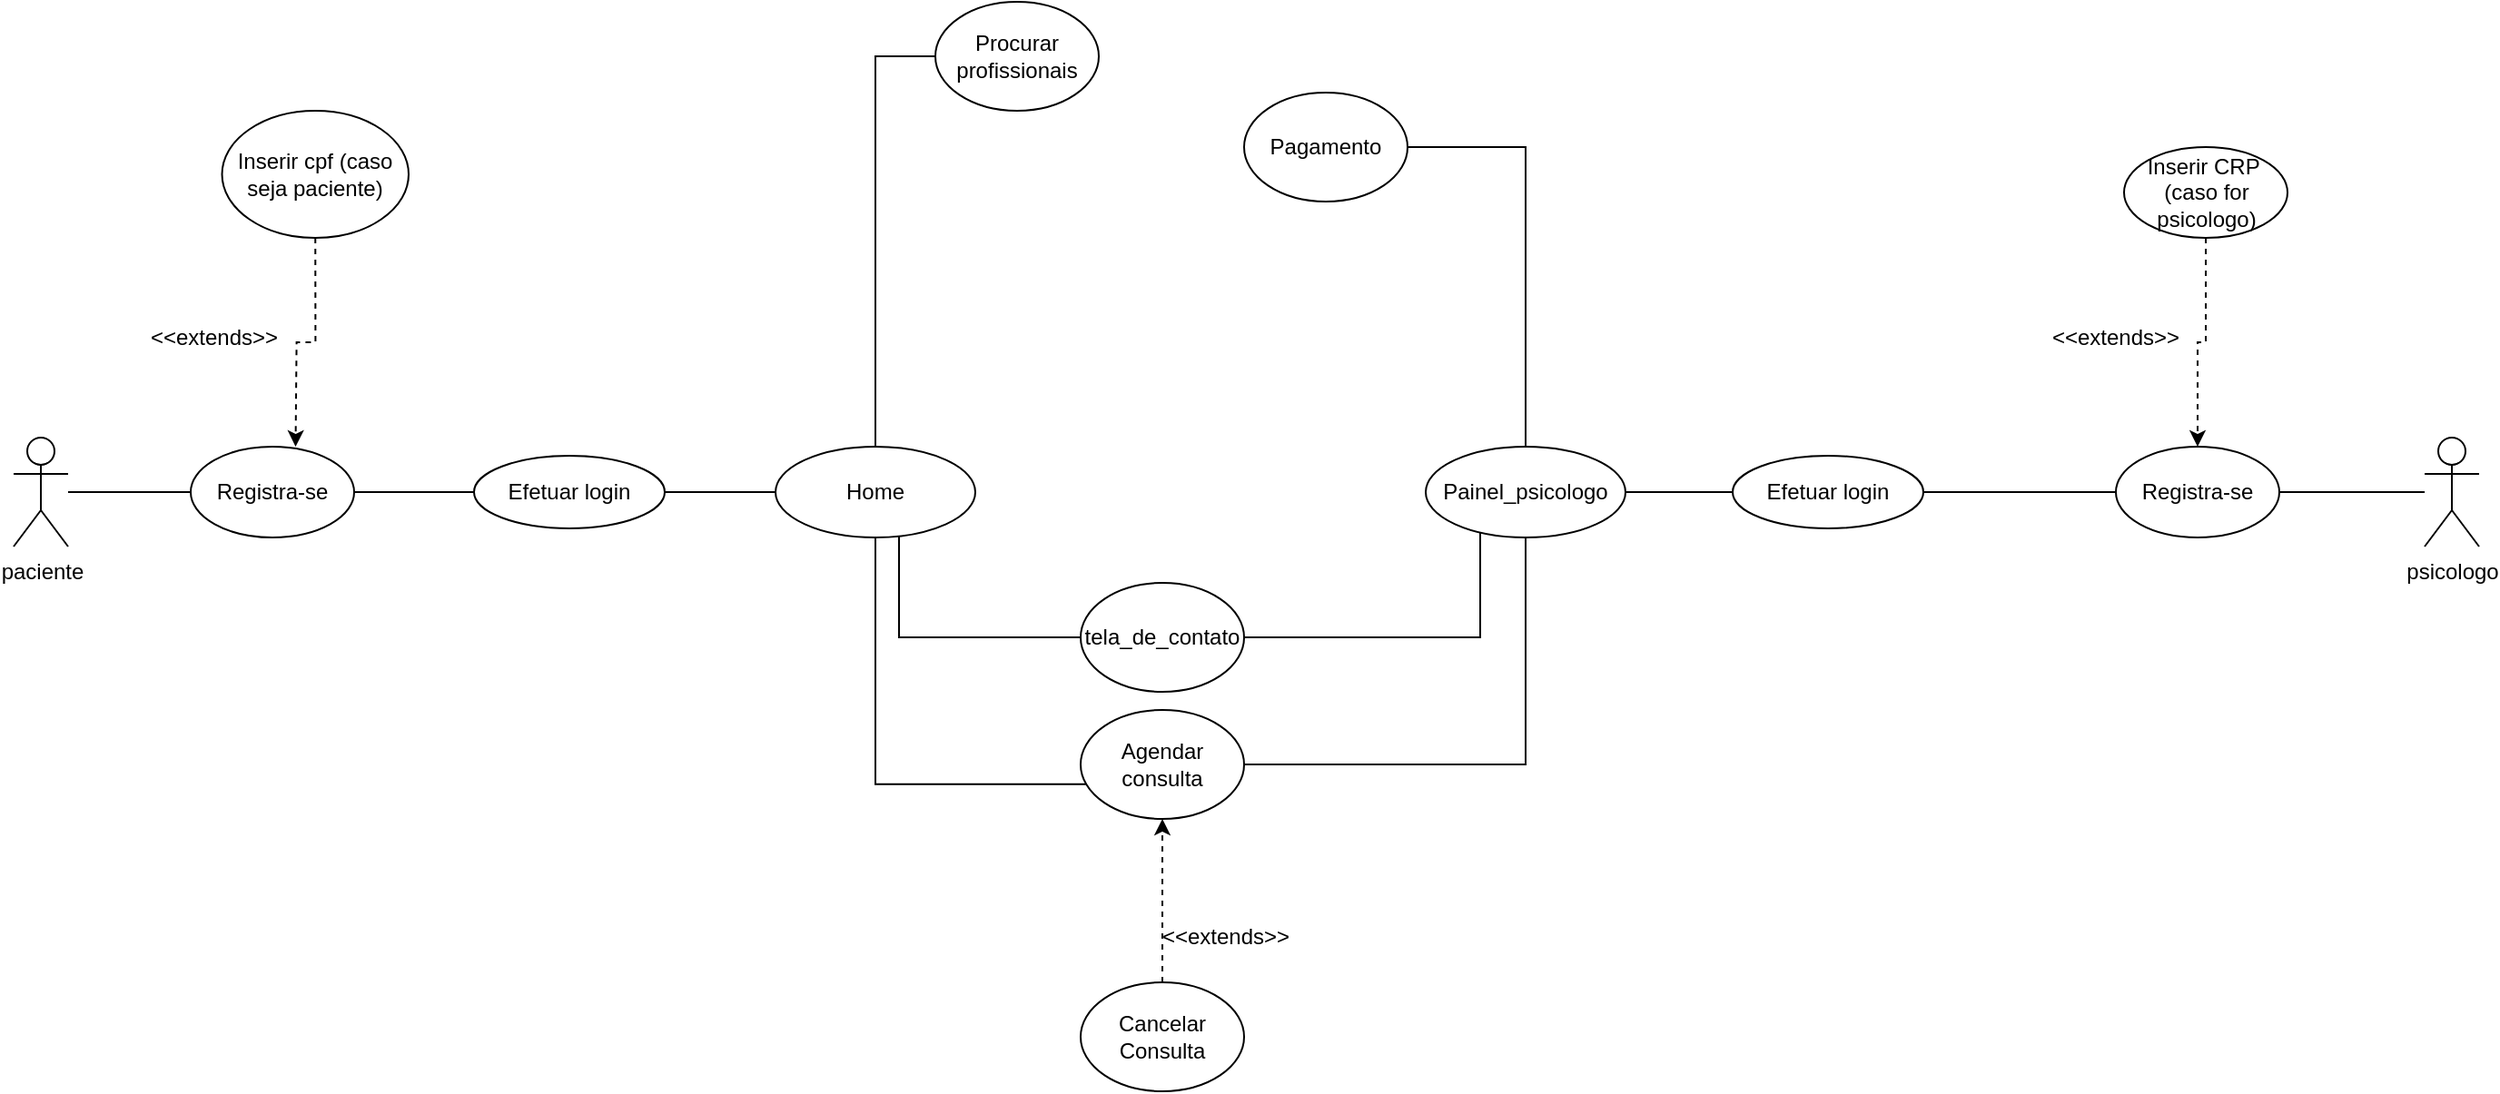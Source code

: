 <mxfile version="24.4.13" type="github">
  <diagram name="Página-1" id="Q_VguiuVrEZQRqO3uicU">
    <mxGraphModel dx="1354" dy="726" grid="1" gridSize="10" guides="1" tooltips="1" connect="1" arrows="1" fold="1" page="1" pageScale="1" pageWidth="827" pageHeight="1169" math="0" shadow="0">
      <root>
        <mxCell id="0" />
        <mxCell id="1" parent="0" />
        <mxCell id="ADaKmyJAbjMcSbpKmV_Y-32" style="edgeStyle=orthogonalEdgeStyle;rounded=0;orthogonalLoop=1;jettySize=auto;html=1;dashed=1;" parent="1" source="ADaKmyJAbjMcSbpKmV_Y-15" target="ifLDUNCxiRWPRFAWvjkK-13" edge="1">
          <mxGeometry relative="1" as="geometry">
            <mxPoint x="1770" y="185" as="targetPoint" />
          </mxGeometry>
        </mxCell>
        <mxCell id="ADaKmyJAbjMcSbpKmV_Y-15" value="Inserir CRP&amp;nbsp; (caso for psicologo)" style="ellipse;whiteSpace=wrap;html=1;" parent="1" vertex="1">
          <mxGeometry x="1874.5" y="160" width="90" height="50" as="geometry" />
        </mxCell>
        <mxCell id="ADaKmyJAbjMcSbpKmV_Y-27" style="edgeStyle=orthogonalEdgeStyle;rounded=0;orthogonalLoop=1;jettySize=auto;html=1;entryX=0.5;entryY=1;entryDx=0;entryDy=0;dashed=1;" parent="1" source="ADaKmyJAbjMcSbpKmV_Y-20" edge="1">
          <mxGeometry relative="1" as="geometry">
            <mxPoint x="1345.0" y="530" as="targetPoint" />
          </mxGeometry>
        </mxCell>
        <mxCell id="ADaKmyJAbjMcSbpKmV_Y-20" value="Cancelar Consulta" style="ellipse;whiteSpace=wrap;html=1;" parent="1" vertex="1">
          <mxGeometry x="1300" y="620" width="90" height="60" as="geometry" />
        </mxCell>
        <mxCell id="ADaKmyJAbjMcSbpKmV_Y-29" value="&amp;lt;&amp;lt;extends&amp;gt;&amp;gt;" style="text;html=1;align=center;verticalAlign=middle;whiteSpace=wrap;rounded=0;" parent="1" vertex="1">
          <mxGeometry x="1350" y="580" width="60" height="30" as="geometry" />
        </mxCell>
        <mxCell id="ADaKmyJAbjMcSbpKmV_Y-33" value="&amp;lt;&amp;lt;extends&amp;gt;&amp;gt;" style="text;html=1;align=center;verticalAlign=middle;whiteSpace=wrap;rounded=0;" parent="1" vertex="1">
          <mxGeometry x="1840" y="250" width="60" height="30" as="geometry" />
        </mxCell>
        <mxCell id="ifLDUNCxiRWPRFAWvjkK-19" style="edgeStyle=orthogonalEdgeStyle;rounded=0;orthogonalLoop=1;jettySize=auto;html=1;entryX=0;entryY=0.5;entryDx=0;entryDy=0;endArrow=none;endFill=0;" edge="1" parent="1" source="ifLDUNCxiRWPRFAWvjkK-2" target="ifLDUNCxiRWPRFAWvjkK-4">
          <mxGeometry relative="1" as="geometry" />
        </mxCell>
        <mxCell id="ifLDUNCxiRWPRFAWvjkK-2" value="&lt;font style=&quot;vertical-align: inherit;&quot;&gt;&lt;font style=&quot;vertical-align: inherit;&quot;&gt;paciente&lt;/font&gt;&lt;/font&gt;" style="shape=umlActor;verticalLabelPosition=bottom;verticalAlign=top;html=1;outlineConnect=0;" vertex="1" parent="1">
          <mxGeometry x="712.5" y="320" width="30" height="60" as="geometry" />
        </mxCell>
        <mxCell id="ifLDUNCxiRWPRFAWvjkK-24" style="edgeStyle=orthogonalEdgeStyle;rounded=0;orthogonalLoop=1;jettySize=auto;html=1;entryX=1;entryY=0.5;entryDx=0;entryDy=0;endArrow=none;endFill=0;" edge="1" parent="1" source="ifLDUNCxiRWPRFAWvjkK-3" target="ifLDUNCxiRWPRFAWvjkK-13">
          <mxGeometry relative="1" as="geometry" />
        </mxCell>
        <mxCell id="ifLDUNCxiRWPRFAWvjkK-3" value="&lt;font style=&quot;vertical-align: inherit;&quot;&gt;&lt;font style=&quot;vertical-align: inherit;&quot;&gt;psicologo&lt;/font&gt;&lt;/font&gt;&lt;div&gt;&lt;font style=&quot;vertical-align: inherit;&quot;&gt;&lt;font style=&quot;vertical-align: inherit;&quot;&gt;&lt;br&gt;&lt;/font&gt;&lt;/font&gt;&lt;/div&gt;" style="shape=umlActor;verticalLabelPosition=bottom;verticalAlign=top;html=1;outlineConnect=0;" vertex="1" parent="1">
          <mxGeometry x="2040" y="320" width="30" height="60" as="geometry" />
        </mxCell>
        <mxCell id="ifLDUNCxiRWPRFAWvjkK-20" style="edgeStyle=orthogonalEdgeStyle;rounded=0;orthogonalLoop=1;jettySize=auto;html=1;entryX=0;entryY=0.5;entryDx=0;entryDy=0;endArrow=none;endFill=0;" edge="1" parent="1" source="ifLDUNCxiRWPRFAWvjkK-4" target="ifLDUNCxiRWPRFAWvjkK-5">
          <mxGeometry relative="1" as="geometry" />
        </mxCell>
        <mxCell id="ifLDUNCxiRWPRFAWvjkK-4" value="&lt;font style=&quot;vertical-align: inherit;&quot;&gt;&lt;font style=&quot;vertical-align: inherit;&quot;&gt;Registra-se&lt;/font&gt;&lt;/font&gt;" style="ellipse;whiteSpace=wrap;html=1;" vertex="1" parent="1">
          <mxGeometry x="810" y="325" width="90" height="50" as="geometry" />
        </mxCell>
        <mxCell id="ifLDUNCxiRWPRFAWvjkK-21" style="edgeStyle=orthogonalEdgeStyle;rounded=0;orthogonalLoop=1;jettySize=auto;html=1;endArrow=none;endFill=0;" edge="1" parent="1" source="ifLDUNCxiRWPRFAWvjkK-5" target="ifLDUNCxiRWPRFAWvjkK-6">
          <mxGeometry relative="1" as="geometry" />
        </mxCell>
        <mxCell id="ifLDUNCxiRWPRFAWvjkK-5" value="&lt;font style=&quot;vertical-align: inherit;&quot;&gt;&lt;font style=&quot;vertical-align: inherit;&quot;&gt;Efetuar login&lt;/font&gt;&lt;/font&gt;" style="ellipse;whiteSpace=wrap;html=1;" vertex="1" parent="1">
          <mxGeometry x="966" y="330" width="105" height="40" as="geometry" />
        </mxCell>
        <mxCell id="ifLDUNCxiRWPRFAWvjkK-22" style="edgeStyle=orthogonalEdgeStyle;rounded=0;orthogonalLoop=1;jettySize=auto;html=1;entryX=0;entryY=0.5;entryDx=0;entryDy=0;endArrow=none;endFill=0;" edge="1" parent="1" source="ifLDUNCxiRWPRFAWvjkK-6" target="ifLDUNCxiRWPRFAWvjkK-10">
          <mxGeometry relative="1" as="geometry">
            <Array as="points">
              <mxPoint x="1200" y="430" />
            </Array>
          </mxGeometry>
        </mxCell>
        <mxCell id="ifLDUNCxiRWPRFAWvjkK-23" style="edgeStyle=orthogonalEdgeStyle;rounded=0;orthogonalLoop=1;jettySize=auto;html=1;entryX=0;entryY=0.5;entryDx=0;entryDy=0;endArrow=none;endFill=0;" edge="1" parent="1" source="ifLDUNCxiRWPRFAWvjkK-6" target="ifLDUNCxiRWPRFAWvjkK-7">
          <mxGeometry relative="1" as="geometry" />
        </mxCell>
        <mxCell id="ifLDUNCxiRWPRFAWvjkK-6" value="&lt;font style=&quot;vertical-align: inherit;&quot;&gt;&lt;font style=&quot;vertical-align: inherit;&quot;&gt;&lt;font style=&quot;vertical-align: inherit;&quot;&gt;&lt;font style=&quot;vertical-align: inherit;&quot;&gt;Home&lt;/font&gt;&lt;/font&gt;&lt;/font&gt;&lt;/font&gt;" style="ellipse;whiteSpace=wrap;html=1;" vertex="1" parent="1">
          <mxGeometry x="1132" y="325" width="110" height="50" as="geometry" />
        </mxCell>
        <mxCell id="ifLDUNCxiRWPRFAWvjkK-7" value="Procurar profissionais" style="ellipse;whiteSpace=wrap;html=1;" vertex="1" parent="1">
          <mxGeometry x="1220" y="80" width="90" height="60" as="geometry" />
        </mxCell>
        <mxCell id="ifLDUNCxiRWPRFAWvjkK-8" value="Agendar consulta" style="ellipse;whiteSpace=wrap;html=1;" vertex="1" parent="1">
          <mxGeometry x="1300" y="470" width="90" height="60" as="geometry" />
        </mxCell>
        <mxCell id="ifLDUNCxiRWPRFAWvjkK-9" value="Pagamento" style="ellipse;whiteSpace=wrap;html=1;" vertex="1" parent="1">
          <mxGeometry x="1390" y="130" width="90" height="60" as="geometry" />
        </mxCell>
        <mxCell id="ifLDUNCxiRWPRFAWvjkK-10" value="&lt;font style=&quot;vertical-align: inherit;&quot;&gt;&lt;font style=&quot;vertical-align: inherit;&quot;&gt;tela_de_contato&lt;/font&gt;&lt;/font&gt;" style="ellipse;whiteSpace=wrap;html=1;" vertex="1" parent="1">
          <mxGeometry x="1300" y="400" width="90" height="60" as="geometry" />
        </mxCell>
        <mxCell id="ifLDUNCxiRWPRFAWvjkK-25" style="edgeStyle=orthogonalEdgeStyle;rounded=0;orthogonalLoop=1;jettySize=auto;html=1;entryX=1;entryY=0.5;entryDx=0;entryDy=0;endArrow=none;endFill=0;" edge="1" parent="1" source="ifLDUNCxiRWPRFAWvjkK-13" target="ifLDUNCxiRWPRFAWvjkK-14">
          <mxGeometry relative="1" as="geometry" />
        </mxCell>
        <mxCell id="ifLDUNCxiRWPRFAWvjkK-13" value="&lt;font style=&quot;vertical-align: inherit;&quot;&gt;&lt;font style=&quot;vertical-align: inherit;&quot;&gt;Registra-se&lt;/font&gt;&lt;/font&gt;" style="ellipse;whiteSpace=wrap;html=1;" vertex="1" parent="1">
          <mxGeometry x="1870" y="325" width="90" height="50" as="geometry" />
        </mxCell>
        <mxCell id="ifLDUNCxiRWPRFAWvjkK-26" style="edgeStyle=orthogonalEdgeStyle;rounded=0;orthogonalLoop=1;jettySize=auto;html=1;entryX=1;entryY=0.5;entryDx=0;entryDy=0;endArrow=none;endFill=0;" edge="1" parent="1" source="ifLDUNCxiRWPRFAWvjkK-14" target="ifLDUNCxiRWPRFAWvjkK-15">
          <mxGeometry relative="1" as="geometry" />
        </mxCell>
        <mxCell id="ifLDUNCxiRWPRFAWvjkK-14" value="&lt;font style=&quot;vertical-align: inherit;&quot;&gt;&lt;font style=&quot;vertical-align: inherit;&quot;&gt;Efetuar login&lt;/font&gt;&lt;/font&gt;" style="ellipse;whiteSpace=wrap;html=1;" vertex="1" parent="1">
          <mxGeometry x="1659" y="330" width="105" height="40" as="geometry" />
        </mxCell>
        <mxCell id="ifLDUNCxiRWPRFAWvjkK-27" style="edgeStyle=orthogonalEdgeStyle;rounded=0;orthogonalLoop=1;jettySize=auto;html=1;entryX=1;entryY=0.5;entryDx=0;entryDy=0;endArrow=none;endFill=0;" edge="1" parent="1" source="ifLDUNCxiRWPRFAWvjkK-15" target="ifLDUNCxiRWPRFAWvjkK-10">
          <mxGeometry relative="1" as="geometry">
            <Array as="points">
              <mxPoint x="1520" y="430" />
            </Array>
          </mxGeometry>
        </mxCell>
        <mxCell id="ifLDUNCxiRWPRFAWvjkK-29" style="edgeStyle=orthogonalEdgeStyle;rounded=0;orthogonalLoop=1;jettySize=auto;html=1;entryX=1;entryY=0.5;entryDx=0;entryDy=0;endArrow=none;endFill=0;" edge="1" parent="1" source="ifLDUNCxiRWPRFAWvjkK-15" target="ifLDUNCxiRWPRFAWvjkK-8">
          <mxGeometry relative="1" as="geometry">
            <Array as="points">
              <mxPoint x="1545" y="500" />
            </Array>
          </mxGeometry>
        </mxCell>
        <mxCell id="ifLDUNCxiRWPRFAWvjkK-30" style="edgeStyle=orthogonalEdgeStyle;rounded=0;orthogonalLoop=1;jettySize=auto;html=1;entryX=1;entryY=0.5;entryDx=0;entryDy=0;endArrow=none;endFill=0;" edge="1" parent="1" source="ifLDUNCxiRWPRFAWvjkK-15" target="ifLDUNCxiRWPRFAWvjkK-9">
          <mxGeometry relative="1" as="geometry">
            <Array as="points">
              <mxPoint x="1545" y="160" />
            </Array>
          </mxGeometry>
        </mxCell>
        <mxCell id="ifLDUNCxiRWPRFAWvjkK-15" value="Painel_psicologo" style="ellipse;whiteSpace=wrap;html=1;" vertex="1" parent="1">
          <mxGeometry x="1490" y="325" width="110" height="50" as="geometry" />
        </mxCell>
        <mxCell id="ifLDUNCxiRWPRFAWvjkK-16" style="edgeStyle=orthogonalEdgeStyle;rounded=0;orthogonalLoop=1;jettySize=auto;html=1;dashed=1;" edge="1" parent="1" source="ifLDUNCxiRWPRFAWvjkK-17">
          <mxGeometry relative="1" as="geometry">
            <mxPoint x="867.75" y="325" as="targetPoint" />
          </mxGeometry>
        </mxCell>
        <mxCell id="ifLDUNCxiRWPRFAWvjkK-17" value="Inserir cpf (caso seja paciente)" style="ellipse;whiteSpace=wrap;html=1;" vertex="1" parent="1">
          <mxGeometry x="827.25" y="140" width="102.75" height="70" as="geometry" />
        </mxCell>
        <mxCell id="ifLDUNCxiRWPRFAWvjkK-18" value="&amp;lt;&amp;lt;extends&amp;gt;&amp;gt;" style="text;html=1;align=center;verticalAlign=middle;whiteSpace=wrap;rounded=0;" vertex="1" parent="1">
          <mxGeometry x="792.75" y="250" width="60" height="30" as="geometry" />
        </mxCell>
        <mxCell id="ifLDUNCxiRWPRFAWvjkK-28" style="edgeStyle=orthogonalEdgeStyle;rounded=0;orthogonalLoop=1;jettySize=auto;html=1;entryX=0.032;entryY=0.682;entryDx=0;entryDy=0;entryPerimeter=0;endArrow=none;endFill=0;" edge="1" parent="1" source="ifLDUNCxiRWPRFAWvjkK-6" target="ifLDUNCxiRWPRFAWvjkK-8">
          <mxGeometry relative="1" as="geometry">
            <Array as="points">
              <mxPoint x="1187" y="511" />
            </Array>
          </mxGeometry>
        </mxCell>
      </root>
    </mxGraphModel>
  </diagram>
</mxfile>
